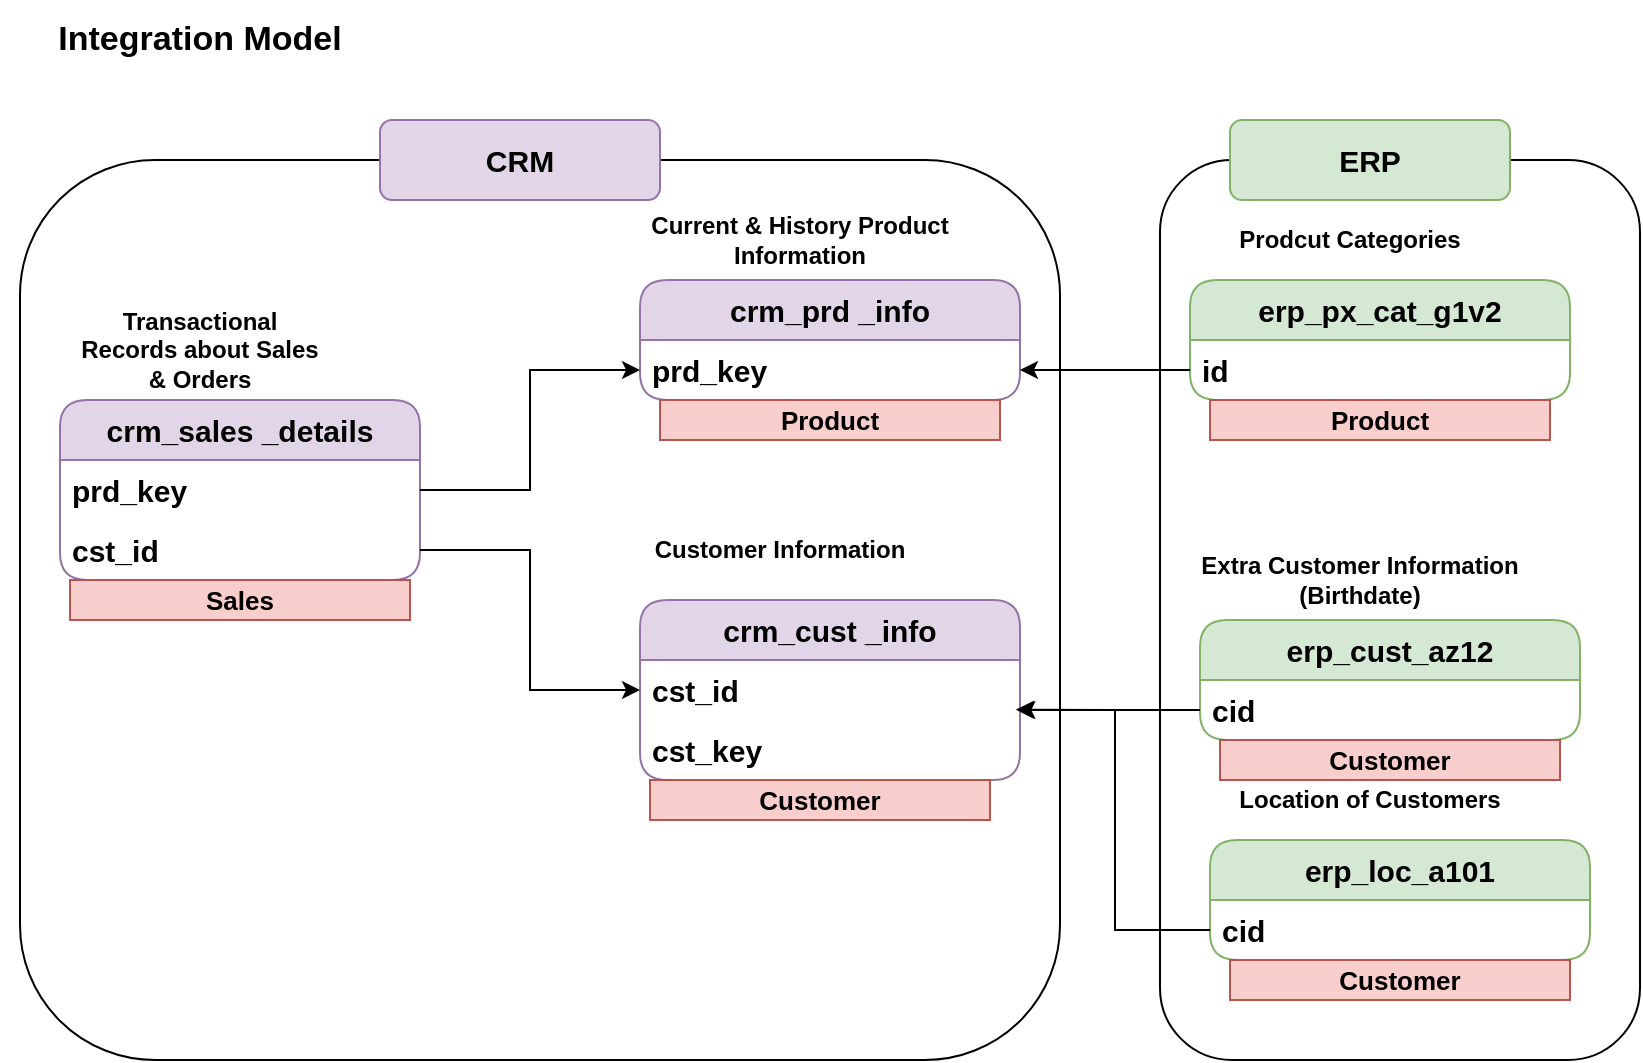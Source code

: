 <mxfile version="26.2.15">
  <diagram name="Page-1" id="xyN93A8ILymqGsIet8Lh">
    <mxGraphModel dx="1042" dy="696" grid="1" gridSize="10" guides="1" tooltips="1" connect="1" arrows="1" fold="1" page="1" pageScale="1" pageWidth="850" pageHeight="1100" math="0" shadow="0">
      <root>
        <mxCell id="0" />
        <mxCell id="1" parent="0" />
        <mxCell id="-dmVkXoT4dWfHnR47MHz-1" value="&lt;b&gt;&lt;font style=&quot;font-size: 15px;&quot;&gt;crm_cust _info&lt;/font&gt;&lt;/b&gt;" style="swimlane;fontStyle=0;childLayout=stackLayout;horizontal=1;startSize=30;horizontalStack=0;resizeParent=1;resizeParentMax=0;resizeLast=0;collapsible=1;marginBottom=0;whiteSpace=wrap;html=1;rounded=1;fillColor=#e1d5e7;strokeColor=#9673a6;" parent="1" vertex="1">
          <mxGeometry x="330" y="320" width="190" height="90" as="geometry" />
        </mxCell>
        <mxCell id="-dmVkXoT4dWfHnR47MHz-2" value="&lt;b&gt;&lt;font style=&quot;font-size: 15px;&quot;&gt;cst_id&lt;/font&gt;&lt;/b&gt;" style="text;strokeColor=none;fillColor=none;align=left;verticalAlign=middle;spacingLeft=4;spacingRight=4;overflow=hidden;points=[[0,0.5],[1,0.5]];portConstraint=eastwest;rotatable=0;whiteSpace=wrap;html=1;" parent="-dmVkXoT4dWfHnR47MHz-1" vertex="1">
          <mxGeometry y="30" width="190" height="30" as="geometry" />
        </mxCell>
        <mxCell id="-dmVkXoT4dWfHnR47MHz-19" value="&lt;b&gt;&lt;font style=&quot;font-size: 15px;&quot;&gt;cst_key&lt;/font&gt;&lt;/b&gt;" style="text;strokeColor=none;fillColor=none;align=left;verticalAlign=middle;spacingLeft=4;spacingRight=4;overflow=hidden;points=[[0,0.5],[1,0.5]];portConstraint=eastwest;rotatable=0;whiteSpace=wrap;html=1;" parent="-dmVkXoT4dWfHnR47MHz-1" vertex="1">
          <mxGeometry y="60" width="190" height="30" as="geometry" />
        </mxCell>
        <mxCell id="-dmVkXoT4dWfHnR47MHz-5" value="&lt;b&gt;&lt;font&gt;Customer Information&lt;/font&gt;&lt;/b&gt;" style="text;html=1;align=center;verticalAlign=middle;whiteSpace=wrap;rounded=0;" parent="1" vertex="1">
          <mxGeometry x="335" y="280" width="130" height="30" as="geometry" />
        </mxCell>
        <mxCell id="-dmVkXoT4dWfHnR47MHz-6" value="&lt;b&gt;&lt;font style=&quot;font-size: 17px;&quot;&gt;Integration Model&lt;/font&gt;&lt;/b&gt;" style="text;html=1;align=center;verticalAlign=middle;whiteSpace=wrap;rounded=0;" parent="1" vertex="1">
          <mxGeometry x="10" y="20" width="200" height="40" as="geometry" />
        </mxCell>
        <mxCell id="-dmVkXoT4dWfHnR47MHz-7" value="&lt;b&gt;&lt;font&gt;Current &amp;amp; History Product Information&lt;/font&gt;&lt;/b&gt;" style="text;html=1;align=center;verticalAlign=middle;whiteSpace=wrap;rounded=0;" parent="1" vertex="1">
          <mxGeometry x="320" y="130" width="180" height="20" as="geometry" />
        </mxCell>
        <mxCell id="-dmVkXoT4dWfHnR47MHz-8" value="&lt;b&gt;&lt;font style=&quot;font-size: 15px;&quot;&gt;crm_prd _info&lt;/font&gt;&lt;/b&gt;" style="swimlane;fontStyle=0;childLayout=stackLayout;horizontal=1;startSize=30;horizontalStack=0;resizeParent=1;resizeParentMax=0;resizeLast=0;collapsible=1;marginBottom=0;whiteSpace=wrap;html=1;rounded=1;fillColor=#e1d5e7;strokeColor=#9673a6;" parent="1" vertex="1">
          <mxGeometry x="330" y="160" width="190" height="60" as="geometry" />
        </mxCell>
        <mxCell id="-dmVkXoT4dWfHnR47MHz-9" value="&lt;b&gt;&lt;font style=&quot;font-size: 15px;&quot;&gt;prd_key&lt;/font&gt;&lt;/b&gt;" style="text;strokeColor=none;fillColor=none;align=left;verticalAlign=middle;spacingLeft=4;spacingRight=4;overflow=hidden;points=[[0,0.5],[1,0.5]];portConstraint=eastwest;rotatable=0;whiteSpace=wrap;html=1;" parent="-dmVkXoT4dWfHnR47MHz-8" vertex="1">
          <mxGeometry y="30" width="190" height="30" as="geometry" />
        </mxCell>
        <mxCell id="-dmVkXoT4dWfHnR47MHz-12" value="&lt;b&gt;Transactional Records about Sales &amp;amp; Orders&lt;/b&gt;" style="text;html=1;align=center;verticalAlign=middle;whiteSpace=wrap;rounded=0;" parent="1" vertex="1">
          <mxGeometry x="45" y="180" width="130" height="30" as="geometry" />
        </mxCell>
        <mxCell id="-dmVkXoT4dWfHnR47MHz-13" value="&lt;b&gt;&lt;font style=&quot;font-size: 15px;&quot;&gt;crm_sales _details&lt;/font&gt;&lt;/b&gt;" style="swimlane;fontStyle=0;childLayout=stackLayout;horizontal=1;startSize=30;horizontalStack=0;resizeParent=1;resizeParentMax=0;resizeLast=0;collapsible=1;marginBottom=0;whiteSpace=wrap;html=1;rounded=1;fillColor=#e1d5e7;strokeColor=#9673a6;" parent="1" vertex="1">
          <mxGeometry x="40" y="220" width="180" height="90" as="geometry" />
        </mxCell>
        <mxCell id="-dmVkXoT4dWfHnR47MHz-14" value="&lt;span style=&quot;font-size: 15px;&quot;&gt;&lt;b&gt;prd_key&lt;/b&gt;&lt;/span&gt;" style="text;strokeColor=none;fillColor=none;align=left;verticalAlign=middle;spacingLeft=4;spacingRight=4;overflow=hidden;points=[[0,0.5],[1,0.5]];portConstraint=eastwest;rotatable=0;whiteSpace=wrap;html=1;" parent="-dmVkXoT4dWfHnR47MHz-13" vertex="1">
          <mxGeometry y="30" width="180" height="30" as="geometry" />
        </mxCell>
        <mxCell id="-dmVkXoT4dWfHnR47MHz-15" value="&lt;span style=&quot;font-size: 15px;&quot;&gt;&lt;b&gt;cst_id&lt;/b&gt;&lt;/span&gt;" style="text;strokeColor=none;fillColor=none;align=left;verticalAlign=middle;spacingLeft=4;spacingRight=4;overflow=hidden;points=[[0,0.5],[1,0.5]];portConstraint=eastwest;rotatable=0;whiteSpace=wrap;html=1;" parent="-dmVkXoT4dWfHnR47MHz-13" vertex="1">
          <mxGeometry y="60" width="180" height="30" as="geometry" />
        </mxCell>
        <mxCell id="-dmVkXoT4dWfHnR47MHz-16" style="edgeStyle=orthogonalEdgeStyle;rounded=0;orthogonalLoop=1;jettySize=auto;html=1;entryX=0;entryY=0.5;entryDx=0;entryDy=0;" parent="1" source="-dmVkXoT4dWfHnR47MHz-15" target="-dmVkXoT4dWfHnR47MHz-2" edge="1">
          <mxGeometry relative="1" as="geometry" />
        </mxCell>
        <mxCell id="-dmVkXoT4dWfHnR47MHz-17" style="edgeStyle=orthogonalEdgeStyle;rounded=0;orthogonalLoop=1;jettySize=auto;html=1;entryX=0;entryY=0.5;entryDx=0;entryDy=0;" parent="1" source="-dmVkXoT4dWfHnR47MHz-14" target="-dmVkXoT4dWfHnR47MHz-9" edge="1">
          <mxGeometry relative="1" as="geometry" />
        </mxCell>
        <mxCell id="-dmVkXoT4dWfHnR47MHz-22" value="&lt;b&gt;Extra Customer Information (Birthdate)&lt;/b&gt;" style="text;html=1;align=center;verticalAlign=middle;whiteSpace=wrap;rounded=0;" parent="1" vertex="1">
          <mxGeometry x="600" y="300" width="180" height="20" as="geometry" />
        </mxCell>
        <mxCell id="-dmVkXoT4dWfHnR47MHz-23" value="&lt;span style=&quot;font-size: 15px;&quot;&gt;&lt;b&gt;erp_cust_az12&lt;/b&gt;&lt;/span&gt;" style="swimlane;fontStyle=0;childLayout=stackLayout;horizontal=1;startSize=30;horizontalStack=0;resizeParent=1;resizeParentMax=0;resizeLast=0;collapsible=1;marginBottom=0;whiteSpace=wrap;html=1;rounded=1;fillColor=#d5e8d4;strokeColor=#82b366;" parent="1" vertex="1">
          <mxGeometry x="610" y="330" width="190" height="60" as="geometry" />
        </mxCell>
        <mxCell id="-dmVkXoT4dWfHnR47MHz-24" value="&lt;span style=&quot;font-size: 15px;&quot;&gt;&lt;b&gt;cid&lt;/b&gt;&lt;/span&gt;" style="text;strokeColor=none;fillColor=none;align=left;verticalAlign=middle;spacingLeft=4;spacingRight=4;overflow=hidden;points=[[0,0.5],[1,0.5]];portConstraint=eastwest;rotatable=0;whiteSpace=wrap;html=1;" parent="-dmVkXoT4dWfHnR47MHz-23" vertex="1">
          <mxGeometry y="30" width="190" height="30" as="geometry" />
        </mxCell>
        <mxCell id="-dmVkXoT4dWfHnR47MHz-25" value="&lt;b&gt;Location of Customers&lt;/b&gt;" style="text;html=1;align=center;verticalAlign=middle;whiteSpace=wrap;rounded=0;" parent="1" vertex="1">
          <mxGeometry x="605" y="410" width="180" height="20" as="geometry" />
        </mxCell>
        <mxCell id="-dmVkXoT4dWfHnR47MHz-26" value="&lt;span style=&quot;font-size: 15px;&quot;&gt;&lt;b&gt;erp_loc_a101&lt;/b&gt;&lt;/span&gt;" style="swimlane;fontStyle=0;childLayout=stackLayout;horizontal=1;startSize=30;horizontalStack=0;resizeParent=1;resizeParentMax=0;resizeLast=0;collapsible=1;marginBottom=0;whiteSpace=wrap;html=1;rounded=1;fillColor=#d5e8d4;strokeColor=#82b366;" parent="1" vertex="1">
          <mxGeometry x="615" y="440" width="190" height="60" as="geometry" />
        </mxCell>
        <mxCell id="-dmVkXoT4dWfHnR47MHz-27" value="&lt;span style=&quot;font-size: 15px;&quot;&gt;&lt;b&gt;cid&lt;/b&gt;&lt;/span&gt;" style="text;strokeColor=none;fillColor=none;align=left;verticalAlign=middle;spacingLeft=4;spacingRight=4;overflow=hidden;points=[[0,0.5],[1,0.5]];portConstraint=eastwest;rotatable=0;whiteSpace=wrap;html=1;" parent="-dmVkXoT4dWfHnR47MHz-26" vertex="1">
          <mxGeometry y="30" width="190" height="30" as="geometry" />
        </mxCell>
        <mxCell id="-dmVkXoT4dWfHnR47MHz-28" value="&lt;b&gt;Prodcut Categories&lt;/b&gt;" style="text;html=1;align=center;verticalAlign=middle;whiteSpace=wrap;rounded=0;" parent="1" vertex="1">
          <mxGeometry x="595" y="130" width="180" height="20" as="geometry" />
        </mxCell>
        <mxCell id="-dmVkXoT4dWfHnR47MHz-29" value="&lt;span style=&quot;font-size: 15px;&quot;&gt;&lt;b&gt;erp_px_cat_g1v2&lt;/b&gt;&lt;/span&gt;" style="swimlane;fontStyle=0;childLayout=stackLayout;horizontal=1;startSize=30;horizontalStack=0;resizeParent=1;resizeParentMax=0;resizeLast=0;collapsible=1;marginBottom=0;whiteSpace=wrap;html=1;rounded=1;fillColor=#d5e8d4;strokeColor=#82b366;" parent="1" vertex="1">
          <mxGeometry x="605" y="160" width="190" height="60" as="geometry" />
        </mxCell>
        <mxCell id="-dmVkXoT4dWfHnR47MHz-30" value="&lt;span style=&quot;font-size: 15px;&quot;&gt;&lt;b&gt;id&lt;/b&gt;&lt;/span&gt;" style="text;strokeColor=none;fillColor=none;align=left;verticalAlign=middle;spacingLeft=4;spacingRight=4;overflow=hidden;points=[[0,0.5],[1,0.5]];portConstraint=eastwest;rotatable=0;whiteSpace=wrap;html=1;" parent="-dmVkXoT4dWfHnR47MHz-29" vertex="1">
          <mxGeometry y="30" width="190" height="30" as="geometry" />
        </mxCell>
        <mxCell id="-dmVkXoT4dWfHnR47MHz-31" style="edgeStyle=orthogonalEdgeStyle;rounded=0;orthogonalLoop=1;jettySize=auto;html=1;entryX=0.989;entryY=0.827;entryDx=0;entryDy=0;entryPerimeter=0;" parent="1" source="-dmVkXoT4dWfHnR47MHz-24" target="-dmVkXoT4dWfHnR47MHz-2" edge="1">
          <mxGeometry relative="1" as="geometry" />
        </mxCell>
        <mxCell id="-dmVkXoT4dWfHnR47MHz-33" style="edgeStyle=orthogonalEdgeStyle;rounded=0;orthogonalLoop=1;jettySize=auto;html=1;entryX=0.993;entryY=0.833;entryDx=0;entryDy=0;entryPerimeter=0;" parent="1" source="-dmVkXoT4dWfHnR47MHz-27" target="-dmVkXoT4dWfHnR47MHz-2" edge="1">
          <mxGeometry relative="1" as="geometry" />
        </mxCell>
        <mxCell id="-dmVkXoT4dWfHnR47MHz-34" style="edgeStyle=orthogonalEdgeStyle;rounded=0;orthogonalLoop=1;jettySize=auto;html=1;entryX=1;entryY=0.5;entryDx=0;entryDy=0;" parent="1" source="-dmVkXoT4dWfHnR47MHz-30" target="-dmVkXoT4dWfHnR47MHz-9" edge="1">
          <mxGeometry relative="1" as="geometry" />
        </mxCell>
        <mxCell id="-dmVkXoT4dWfHnR47MHz-35" value="" style="rounded=1;whiteSpace=wrap;html=1;fillColor=none;" parent="1" vertex="1">
          <mxGeometry x="20" y="100" width="520" height="450" as="geometry" />
        </mxCell>
        <mxCell id="-dmVkXoT4dWfHnR47MHz-36" value="&lt;font style=&quot;font-size: 15px;&quot;&gt;&lt;b style=&quot;&quot;&gt;CRM&lt;/b&gt;&lt;/font&gt;" style="rounded=1;whiteSpace=wrap;html=1;fillColor=#e1d5e7;strokeColor=#9673a6;" parent="1" vertex="1">
          <mxGeometry x="200" y="80" width="140" height="40" as="geometry" />
        </mxCell>
        <mxCell id="-dmVkXoT4dWfHnR47MHz-38" value="" style="rounded=1;whiteSpace=wrap;html=1;fillColor=none;" parent="1" vertex="1">
          <mxGeometry x="590" y="100" width="240" height="450" as="geometry" />
        </mxCell>
        <mxCell id="-dmVkXoT4dWfHnR47MHz-39" value="&lt;span style=&quot;font-size: 15px;&quot;&gt;&lt;b&gt;ERP&lt;/b&gt;&lt;/span&gt;" style="rounded=1;whiteSpace=wrap;html=1;fillColor=#d5e8d4;strokeColor=#82b366;" parent="1" vertex="1">
          <mxGeometry x="625" y="80" width="140" height="40" as="geometry" />
        </mxCell>
        <mxCell id="HJngVcV8iAFgZDOyvAcd-2" value="&lt;b&gt;&lt;font style=&quot;font-size: 13px;&quot;&gt;Product&lt;/font&gt;&lt;/b&gt;" style="rounded=0;whiteSpace=wrap;html=1;fillColor=#f8cecc;strokeColor=#b85450;" vertex="1" parent="1">
          <mxGeometry x="340" y="220" width="170" height="20" as="geometry" />
        </mxCell>
        <mxCell id="HJngVcV8iAFgZDOyvAcd-3" value="&lt;b&gt;&lt;font style=&quot;font-size: 13px;&quot;&gt;Product&lt;/font&gt;&lt;/b&gt;" style="rounded=0;whiteSpace=wrap;html=1;fillColor=#f8cecc;strokeColor=#b85450;" vertex="1" parent="1">
          <mxGeometry x="615" y="220" width="170" height="20" as="geometry" />
        </mxCell>
        <mxCell id="HJngVcV8iAFgZDOyvAcd-4" value="&lt;span style=&quot;font-size: 13px;&quot;&gt;&lt;b&gt;Customer&lt;/b&gt;&lt;/span&gt;" style="rounded=0;whiteSpace=wrap;html=1;fillColor=#f8cecc;strokeColor=#b85450;" vertex="1" parent="1">
          <mxGeometry x="335" y="410" width="170" height="20" as="geometry" />
        </mxCell>
        <mxCell id="HJngVcV8iAFgZDOyvAcd-5" value="&lt;span style=&quot;font-size: 13px;&quot;&gt;&lt;b&gt;Customer&lt;/b&gt;&lt;/span&gt;" style="rounded=0;whiteSpace=wrap;html=1;fillColor=#f8cecc;strokeColor=#b85450;" vertex="1" parent="1">
          <mxGeometry x="620" y="390" width="170" height="20" as="geometry" />
        </mxCell>
        <mxCell id="HJngVcV8iAFgZDOyvAcd-6" value="&lt;span style=&quot;font-size: 13px;&quot;&gt;&lt;b&gt;Customer&lt;/b&gt;&lt;/span&gt;" style="rounded=0;whiteSpace=wrap;html=1;fillColor=#f8cecc;strokeColor=#b85450;" vertex="1" parent="1">
          <mxGeometry x="625" y="500" width="170" height="20" as="geometry" />
        </mxCell>
        <mxCell id="HJngVcV8iAFgZDOyvAcd-7" value="&lt;span style=&quot;font-size: 13px;&quot;&gt;&lt;b&gt;Sales&lt;/b&gt;&lt;/span&gt;" style="rounded=0;whiteSpace=wrap;html=1;fillColor=#f8cecc;strokeColor=#b85450;" vertex="1" parent="1">
          <mxGeometry x="45" y="310" width="170" height="20" as="geometry" />
        </mxCell>
      </root>
    </mxGraphModel>
  </diagram>
</mxfile>
